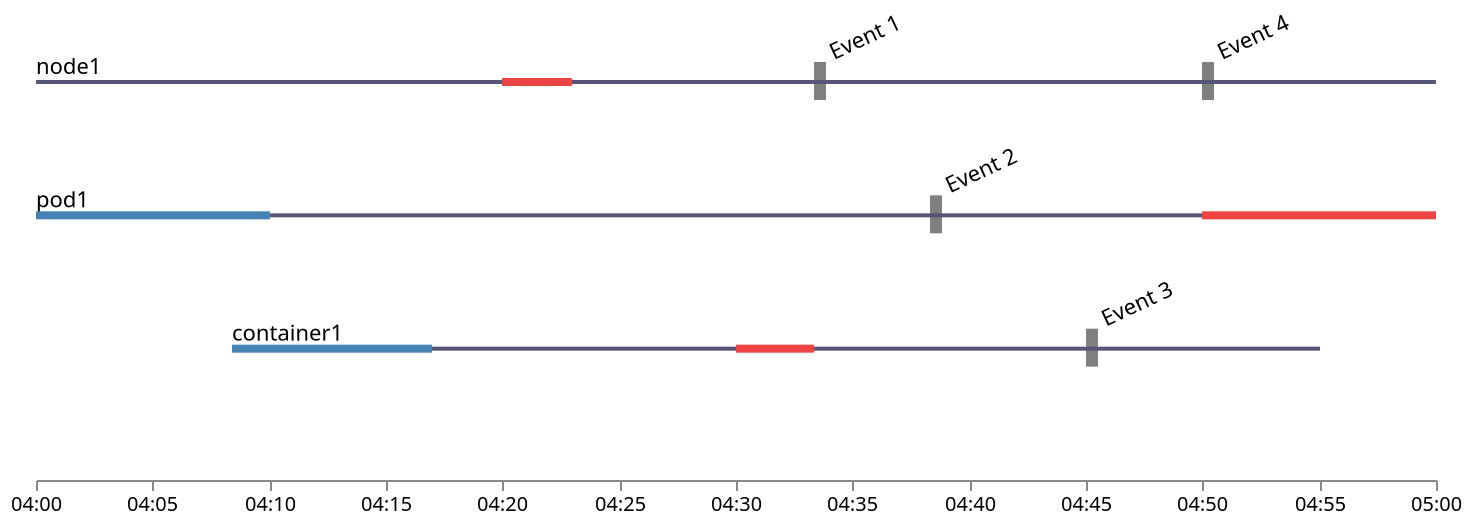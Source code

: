{
    "$schema": "https://vega.github.io/schema/vega/v5.json",
    "description": "A timeline visualization of the lives of the first five U.S. presidents.",
    "width": 700,
    "height": 200,
    "padding": 5,
    "signals": [
       {
        "name": "eventHover",
        "value": {},
        "on": [
          {"events": "rect:mouseover", "update": "datum"},
          {"events": "rect:mouseout",  "update": "{}"}
        ]
      },
      {
      "name": "curEventDescr",
      "value": "Event Description",
      "update": "eventHover.description"
      }
    ],
    "data": [
      {
        "name": "vertices",
        "values": [
          {
            "label": "node1",
            "creation": 1592928000000,
            "deletion": 1592931600000,
            "enter": 1592929200000,
            "leave": 1592929380000
          },
          {
            "label": "pod1",
            "creation": 1592928000000,
            "running": 1592928600000,
            "deletion": 1592931600000,
            "enter": 1592931000000,
            "leave": 1592931600000
          },
          {
            "label": "container1",
            "creation": 1592928505000,
            "running": 1592929020000,
            "deletion": 1592931300000,
            "enter": 1592929800000,
            "leave": 1592930000000
          }
        ]
      },
      {
        "name": "events",
        "format": {"type":"json", "parse":{"when":"date"}},
        "values": [
          { "name":"Event 1", "when":1592930000000, "vertex":"node1", "description":"Error occurred"},
          { "name":"Event 2", "when":1592930300000, "vertex":"pod1", "description":"Another error!"},
          { "name":"Event 3", "when":1592930700000, "vertex":"container1", "description":"Something happened"},
          { "name":"Event 4", "when":1592931000000, "vertex":"node1", "description":"Something else happened"}
        ]
      }
    ],
  
    "scales": [
      {
        "name": "yscale",
        "type": "band",
        "range": [0, {"signal": "height"}],
        "domain": {"data": "vertices", "field": "label"}
      },
      {
        "name": "xscale",
        "type": "time",
        "range": "width",
        "round": true,
        "domain": {"data": "vertices", "fields": ["creation", "deletion"]}
      }
    ],
  
    "axes": [
      {"orient": "bottom", "scale": "xscale", "format": "%I:%M"}
    ],
  
    "marks": [
      {
        "name": "eventLabel",
        "type": "text",
        "from": {"data": "events"},
        "encode": {
          "enter": {
            "x": {"scale": "xscale", "field": "when", "offset":10},
            "y": {"scale":"yscale", "field":"vertex", "offset":-10},
            "angle": {"value": -25},
            "fill": {"value": "#000"},
            "text": {"field": "name"},
            "fontSize": {"value": 11}
          }, 
          "update": {
            "fill": {"value": "#000"},
            "text": {"field": "name"}
          }, 
          "hover": {
            "fill":{"value":"red"}
          }
        }
      },
     {
        "name":"EVENT_DESCRIPTION",
        "type": "text",
        "interactive": false,
        "encode": {
          "enter": {
            "x": {"value": 100},
            "y": {"value": 100},
            "fill": {"value": "black"},
            "fontSize": {"value": 20},
            "text": {"value": "TESTING!"}
          },
          "update": {
            "text": {"signal": "curEventDescr"}
          }
        }
      },
      {
        "name": "eventRects",
        "type": "rect",
        "from": {"data": "events"},
        "encode": {
          "enter": {
            "x": {"scale": "xscale", "field": "when"},
            "y": {"scale":"yscale", "field":"vertex", "offset":-9},
            "width": {"value": 6},
            "height": {"value":18, "offset": 1},
            "fill": {"value": "#777"}
          },
          "update": {
            "fill": {"value": "gray"}
          }, 
          "hover": {
            "fill":{"value":"red"}
          }
        }
      },
      {
        "description":"Labels for vertices (represented by the horizontal lines)",
        "type": "text",
        "from": {"data": "vertices"},
        "encode": {
          "enter": {
            "x": {"scale": "xscale", "field": "creation"},
            "y": {"scale": "yscale", "field": "label", "offset": -3},
            "fill": {"value": "#000"},
            "text": {"field": "label"},
            "fontSize": {"value": 11}
          }
        }
      },
      {
        "type": "rect",
        "from": {"data": "vertices"},
        "encode": {
          "enter": {
            "x": {"scale": "xscale", "field": "creation"},
            "x2": {"scale": "xscale", "field": "deletion"},
            "y": {"scale": "yscale", "field": "label"},
            "height": {"value": 2},
            "fill": {"value": "#557"}
          }
        }
      },
      {
        "type": "rect",
        "from": {"data": "vertices"},
        "encode": {
          "enter": {
            "x": {"scale": "xscale", "field": "enter"},
            "x2": {"scale": "xscale", "field": "leave"},
            "y": {"scale": "yscale", "field": "label", "offset":-1},
            "height": {"value": 4},
            "fill": {"value": "#e44"}
          }
        }
      },
      {
        "type": "rect",
        "from": {"data": "vertices"},
        "encode": {
          "enter": {
            "x": {"scale": "xscale", "field": "creation"},
            "x2": {"scale": "xscale", "field": "running"},
            "y": {"scale": "yscale", "field": "label", "offset":-1},
            "height": {"value": 4},
            "fill": {"value": "steelblue"}
          },
          "update": {
           "fill": {"value": "steelblue"},
            "cursor": {"value": "pointer"}
          },
          "hover": {
            "fill": {"value": "pink"}
          }
        }
      }
    ]
  }
